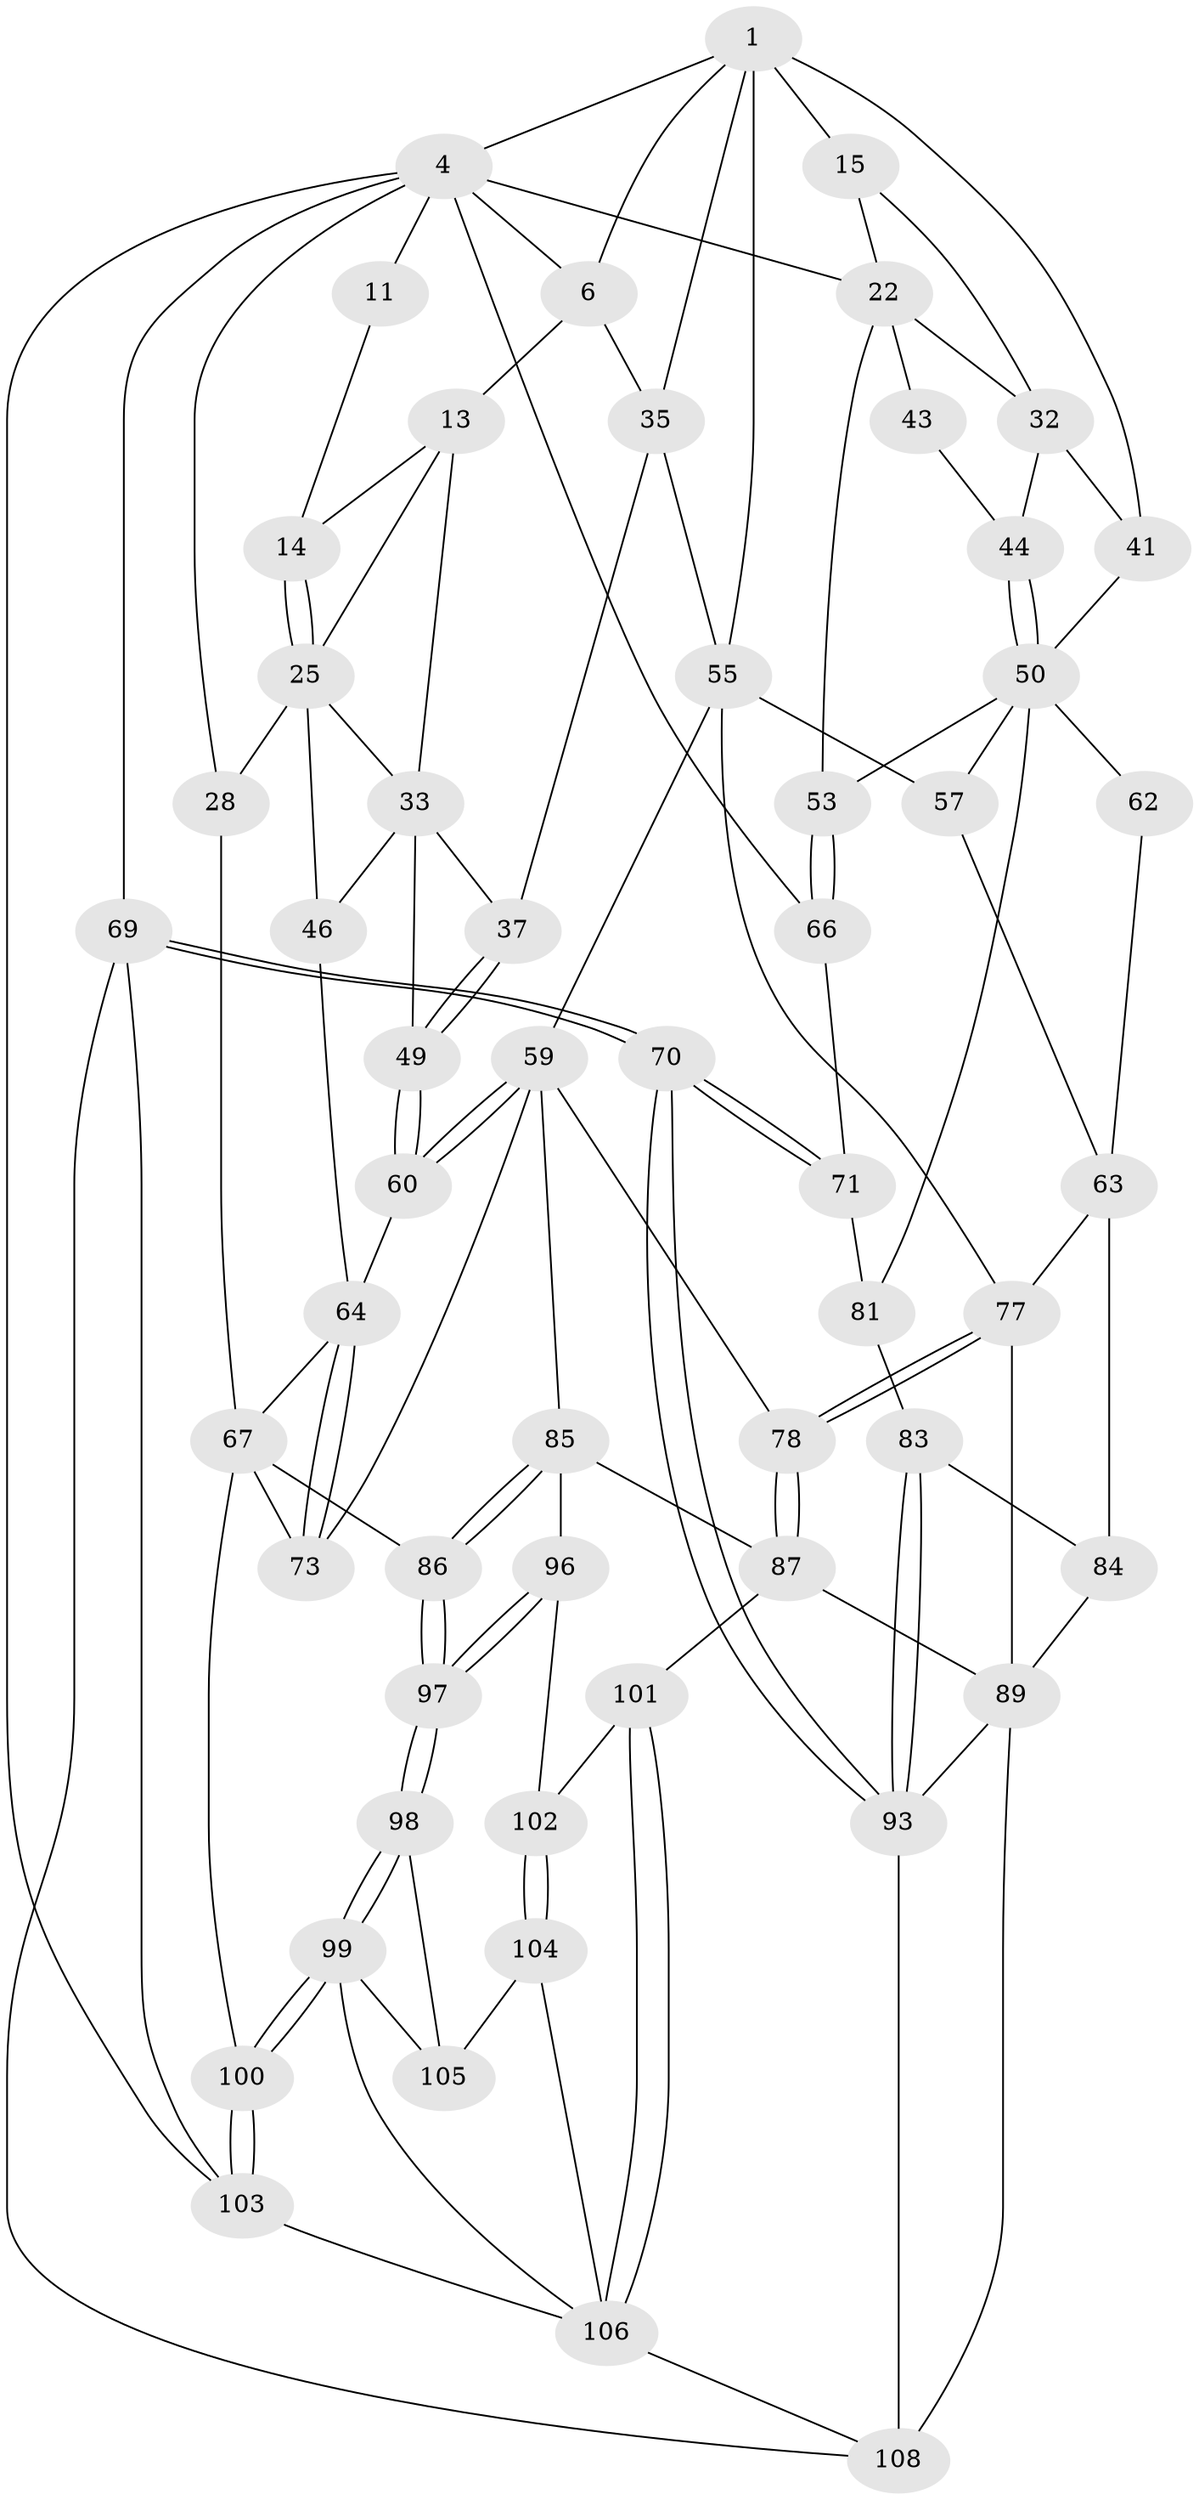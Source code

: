 // original degree distribution, {3: 0.026785714285714284, 4: 0.20535714285714285, 5: 0.5625, 6: 0.20535714285714285}
// Generated by graph-tools (version 1.1) at 2025/16/03/09/25 04:16:53]
// undirected, 56 vertices, 125 edges
graph export_dot {
graph [start="1"]
  node [color=gray90,style=filled];
  1 [pos="+0.6540507214947506+0.046737537257754556",super="+2+8"];
  4 [pos="+0.9532465423361262+0",super="+5+9"];
  6 [pos="+0.4659900075795444+0",super="+7+12"];
  11 [pos="+0.04559821408823376+0"];
  13 [pos="+0.3011911109227231+0.12238243282080861",super="+30"];
  14 [pos="+0.13376493251900154+0"];
  15 [pos="+0.6887310096848364+0.1663501002483042",super="+18+16"];
  22 [pos="+0.8998631679795442+0.2477606765168115",super="+45+23"];
  25 [pos="+0.09509756873383439+0.14202888628166252",super="+26"];
  28 [pos="+0+0.281678743841111"];
  32 [pos="+0.7011000966548556+0.21651394296219922",super="+40"];
  33 [pos="+0.22186014796906928+0.28504315143813064",super="+34+38"];
  35 [pos="+0.4415526438136385+0.3159294300715073",super="+36"];
  37 [pos="+0.37105549481584305+0.36263031777925975"];
  41 [pos="+0.5425608407942214+0.3725614884676124"];
  43 [pos="+0.7542261116504853+0.37126095847044277"];
  44 [pos="+0.7188122955842069+0.38088990272551587"];
  46 [pos="+0.13434945624097838+0.4022935867162105",super="+48"];
  49 [pos="+0.259316334221037+0.46532601360046133"];
  50 [pos="+0.7179505820394275+0.38405148193850275",super="+54+51"];
  53 [pos="+0.8613268455672073+0.47678111597967754"];
  55 [pos="+0.42556986675348796+0.5225665365932328",super="+56+58"];
  57 [pos="+0.5478220390332187+0.5112411381863702"];
  59 [pos="+0.31888860559234566+0.5563981683784672",super="+75"];
  60 [pos="+0.24954280311424112+0.5175837409085794"];
  62 [pos="+0.6862578997899665+0.5057691808816686"];
  63 [pos="+0.6175708928570648+0.5421936190032011",super="+79"];
  64 [pos="+0.19863910486559316+0.5154718545615472",super="+65"];
  66 [pos="+1+0.51147758625079"];
  67 [pos="+0+0.5899617097997406",super="+74+68"];
  69 [pos="+1+1"];
  70 [pos="+1+0.7511700808701658"];
  71 [pos="+1+0.7444393270511298",super="+72"];
  73 [pos="+0.1573918413036873+0.583486844188563"];
  77 [pos="+0.49207001571855663+0.6490838956487317",super="+80"];
  78 [pos="+0.402834533573728+0.7335712426774466"];
  81 [pos="+0.7939859744327419+0.6264947132995173",super="+82"];
  83 [pos="+0.7816445049319779+0.6580720118158468"];
  84 [pos="+0.7241410142853864+0.6752934716848166"];
  85 [pos="+0.19061310321181216+0.737410358661926",super="+88"];
  86 [pos="+0.15218727114056713+0.7592926390841158"];
  87 [pos="+0.4011436061379863+0.7454046923856922",super="+91"];
  89 [pos="+0.5799196714018915+0.8251079674406401",super="+90+92"];
  93 [pos="+0.8702129263300048+0.8323252003164485",super="+94"];
  96 [pos="+0.22211539019230533+0.8508158219167344"];
  97 [pos="+0.15492225142820856+0.8210882868107486"];
  98 [pos="+0.12394902038781587+0.8645750790455629"];
  99 [pos="+0.06345473584994232+0.9216292861514221",super="+110"];
  100 [pos="+0+1"];
  101 [pos="+0.27075476613285304+0.8812775806220021"];
  102 [pos="+0.24151855173092535+0.8670184163757685"];
  103 [pos="+0+1"];
  104 [pos="+0.21854683330170044+0.9467386259231538"];
  105 [pos="+0.17833772902488024+0.9199763074678297"];
  106 [pos="+0.30952128719216526+1",super="+111+107"];
  108 [pos="+0.601087845678956+1",super="+112+109"];
  1 -- 4;
  1 -- 15 [weight=3];
  1 -- 35;
  1 -- 6 [weight=2];
  1 -- 55;
  1 -- 41;
  4 -- 6;
  4 -- 66;
  4 -- 69;
  4 -- 22;
  4 -- 103;
  4 -- 11;
  4 -- 28;
  6 -- 35;
  6 -- 13 [weight=2];
  11 -- 14;
  13 -- 14;
  13 -- 25;
  13 -- 33;
  14 -- 25;
  14 -- 25;
  15 -- 32;
  15 -- 22;
  22 -- 43 [weight=2];
  22 -- 53;
  22 -- 32;
  25 -- 28;
  25 -- 46;
  25 -- 33;
  28 -- 67;
  32 -- 41;
  32 -- 44;
  33 -- 46 [weight=2];
  33 -- 37;
  33 -- 49;
  35 -- 37;
  35 -- 55;
  37 -- 49;
  37 -- 49;
  41 -- 50;
  43 -- 44;
  44 -- 50;
  44 -- 50;
  46 -- 64;
  49 -- 60;
  49 -- 60;
  50 -- 81;
  50 -- 53;
  50 -- 62 [weight=2];
  50 -- 57;
  53 -- 66;
  53 -- 66;
  55 -- 59;
  55 -- 57;
  55 -- 77;
  57 -- 63;
  59 -- 60;
  59 -- 60;
  59 -- 73;
  59 -- 85;
  59 -- 78;
  60 -- 64;
  62 -- 63;
  63 -- 84;
  63 -- 77;
  64 -- 73;
  64 -- 73;
  64 -- 67;
  66 -- 71;
  67 -- 73;
  67 -- 86;
  67 -- 100;
  69 -- 70;
  69 -- 70;
  69 -- 103;
  69 -- 108;
  70 -- 71;
  70 -- 71;
  70 -- 93;
  70 -- 93;
  71 -- 81 [weight=2];
  77 -- 78;
  77 -- 78;
  77 -- 89;
  78 -- 87;
  78 -- 87;
  81 -- 83;
  83 -- 84;
  83 -- 93;
  83 -- 93;
  84 -- 89;
  85 -- 86;
  85 -- 86;
  85 -- 96;
  85 -- 87;
  86 -- 97;
  86 -- 97;
  87 -- 101;
  87 -- 89;
  89 -- 108 [weight=2];
  89 -- 93;
  93 -- 108;
  96 -- 97;
  96 -- 97;
  96 -- 102;
  97 -- 98;
  97 -- 98;
  98 -- 99;
  98 -- 99;
  98 -- 105;
  99 -- 100;
  99 -- 100;
  99 -- 105;
  99 -- 106;
  100 -- 103;
  100 -- 103;
  101 -- 102;
  101 -- 106;
  101 -- 106;
  102 -- 104;
  102 -- 104;
  103 -- 106;
  104 -- 105;
  104 -- 106;
  106 -- 108;
}
